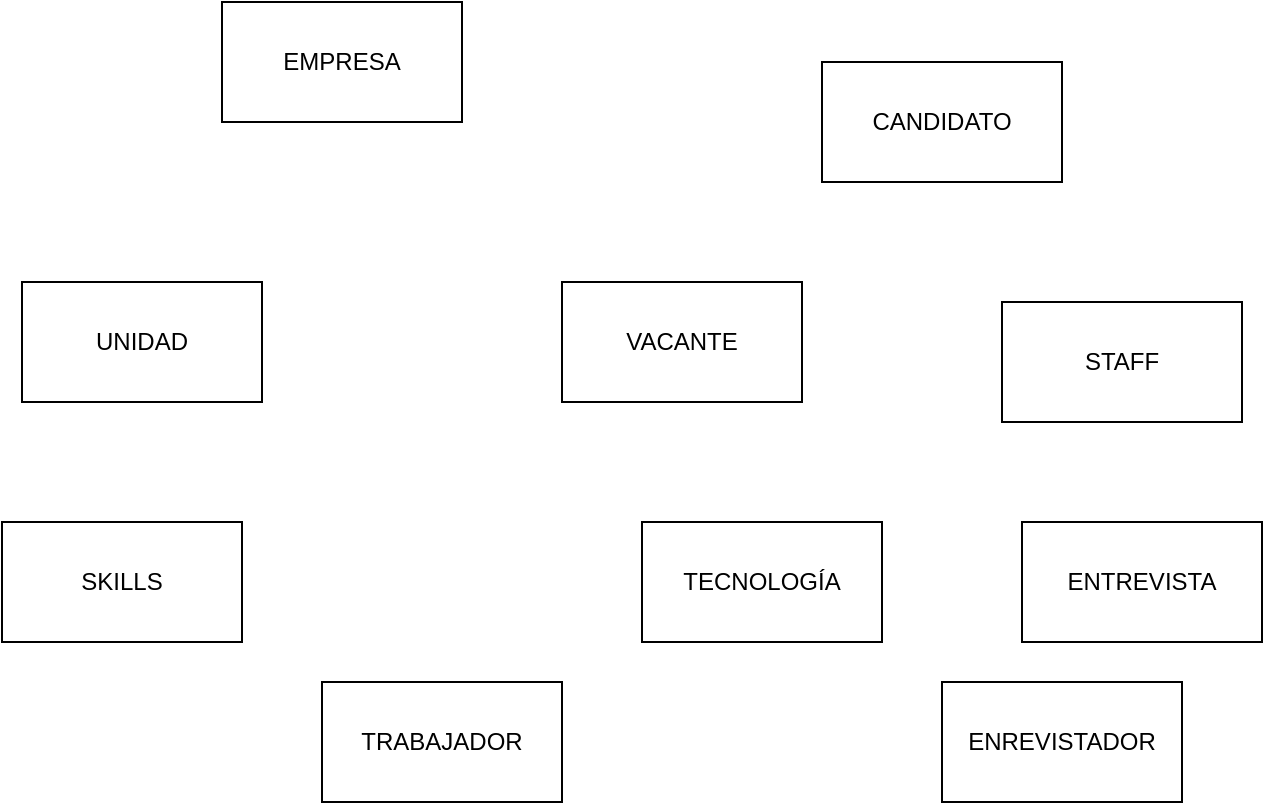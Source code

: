 <mxfile version="15.4.1" type="github">
  <diagram id="TYo_FESIyFRJlFb8LrHC" name="Page-1">
    <mxGraphModel dx="1186" dy="739" grid="1" gridSize="10" guides="1" tooltips="1" connect="1" arrows="1" fold="1" page="1" pageScale="1" pageWidth="827" pageHeight="1169" math="0" shadow="0">
      <root>
        <mxCell id="0" />
        <mxCell id="1" parent="0" />
        <mxCell id="3h6VAhVhTZQyZvRy1KrC-26" value="VACANTE" style="rounded=0;whiteSpace=wrap;html=1;" vertex="1" parent="1">
          <mxGeometry x="410" y="410" width="120" height="60" as="geometry" />
        </mxCell>
        <mxCell id="3h6VAhVhTZQyZvRy1KrC-27" value="EMPRESA" style="rounded=0;whiteSpace=wrap;html=1;" vertex="1" parent="1">
          <mxGeometry x="240" y="270" width="120" height="60" as="geometry" />
        </mxCell>
        <mxCell id="3h6VAhVhTZQyZvRy1KrC-28" value="UNIDAD" style="rounded=0;whiteSpace=wrap;html=1;" vertex="1" parent="1">
          <mxGeometry x="140" y="410" width="120" height="60" as="geometry" />
        </mxCell>
        <mxCell id="3h6VAhVhTZQyZvRy1KrC-29" value="STAFF" style="rounded=0;whiteSpace=wrap;html=1;" vertex="1" parent="1">
          <mxGeometry x="630" y="420" width="120" height="60" as="geometry" />
        </mxCell>
        <mxCell id="3h6VAhVhTZQyZvRy1KrC-30" value="CANDIDATO" style="rounded=0;whiteSpace=wrap;html=1;" vertex="1" parent="1">
          <mxGeometry x="540" y="300" width="120" height="60" as="geometry" />
        </mxCell>
        <mxCell id="3h6VAhVhTZQyZvRy1KrC-31" value="ENREVISTADOR" style="rounded=0;whiteSpace=wrap;html=1;" vertex="1" parent="1">
          <mxGeometry x="600" y="610" width="120" height="60" as="geometry" />
        </mxCell>
        <mxCell id="3h6VAhVhTZQyZvRy1KrC-32" value="TRABAJADOR" style="rounded=0;whiteSpace=wrap;html=1;" vertex="1" parent="1">
          <mxGeometry x="290" y="610" width="120" height="60" as="geometry" />
        </mxCell>
        <mxCell id="3h6VAhVhTZQyZvRy1KrC-33" value="TECNOLOGÍA" style="rounded=0;whiteSpace=wrap;html=1;" vertex="1" parent="1">
          <mxGeometry x="450" y="530" width="120" height="60" as="geometry" />
        </mxCell>
        <mxCell id="3h6VAhVhTZQyZvRy1KrC-34" value="SKILLS" style="rounded=0;whiteSpace=wrap;html=1;" vertex="1" parent="1">
          <mxGeometry x="130" y="530" width="120" height="60" as="geometry" />
        </mxCell>
        <mxCell id="3h6VAhVhTZQyZvRy1KrC-35" value="ENTREVISTA" style="rounded=0;whiteSpace=wrap;html=1;" vertex="1" parent="1">
          <mxGeometry x="640" y="530" width="120" height="60" as="geometry" />
        </mxCell>
      </root>
    </mxGraphModel>
  </diagram>
</mxfile>
